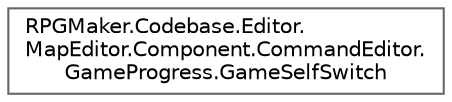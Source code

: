 digraph "クラス階層図"
{
 // LATEX_PDF_SIZE
  bgcolor="transparent";
  edge [fontname=Helvetica,fontsize=10,labelfontname=Helvetica,labelfontsize=10];
  node [fontname=Helvetica,fontsize=10,shape=box,height=0.2,width=0.4];
  rankdir="LR";
  Node0 [id="Node000000",label="RPGMaker.Codebase.Editor.\lMapEditor.Component.CommandEditor.\lGameProgress.GameSelfSwitch",height=0.2,width=0.4,color="grey40", fillcolor="white", style="filled",URL="$de/dc6/class_r_p_g_maker_1_1_codebase_1_1_editor_1_1_map_editor_1_1_component_1_1_command_editor_1_1_gad685a905469c47800f09045dbd832e4b.html",tooltip="[セルフスイッチの操作]コマンドのコマンド設定枠の表示物"];
}
